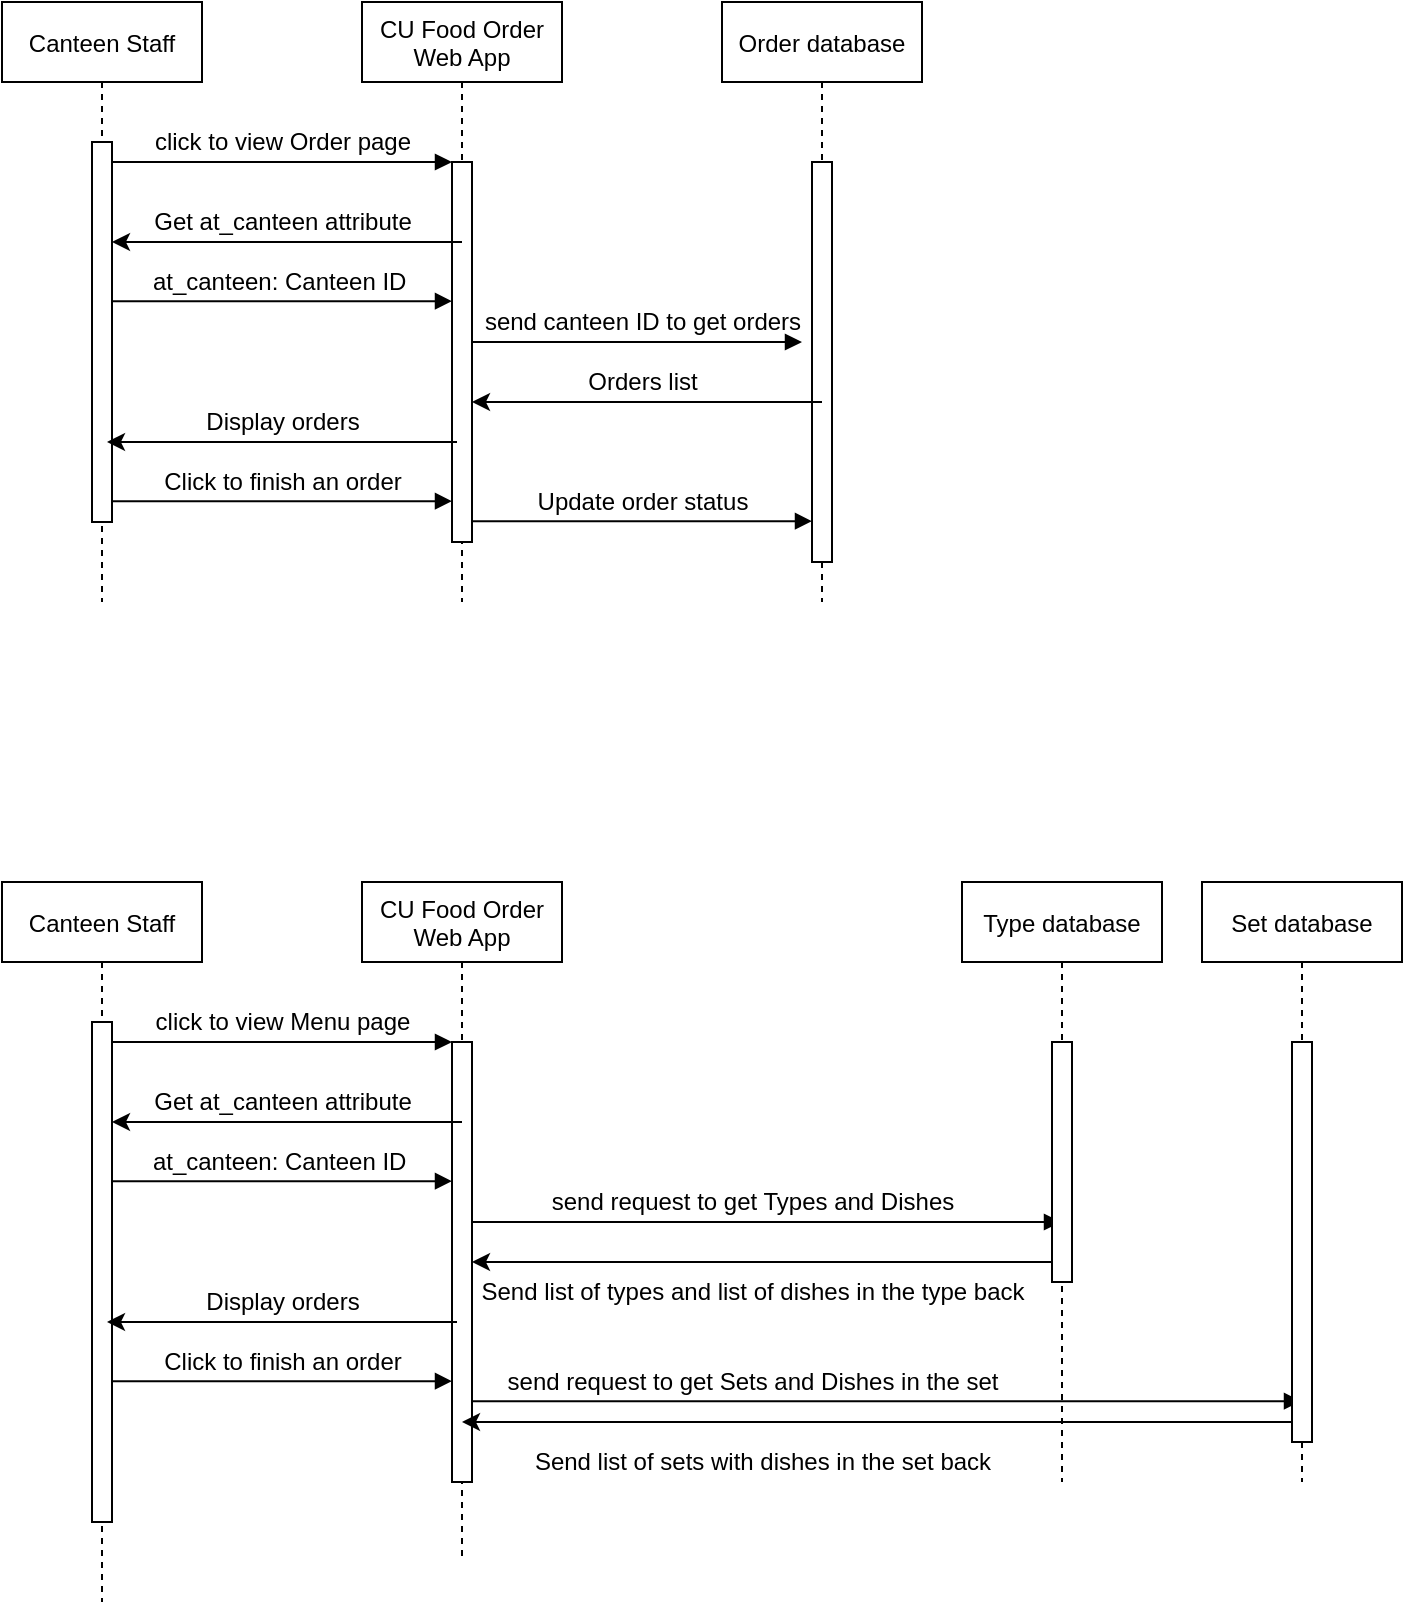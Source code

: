 <mxfile version="17.5.1" type="github">
  <diagram id="JyH9dKXLlh4wl-Uolb7m" name="Page-1">
    <mxGraphModel dx="1248" dy="619" grid="1" gridSize="10" guides="1" tooltips="1" connect="1" arrows="1" fold="1" page="1" pageScale="1" pageWidth="850" pageHeight="1100" math="0" shadow="0">
      <root>
        <mxCell id="0" />
        <mxCell id="1" parent="0" />
        <mxCell id="SsQwXliOyGbZY1lNXIvn-25" value="" style="verticalAlign=bottom;endArrow=block;entryX=0;entryY=0;shadow=0;strokeWidth=1;" edge="1" parent="1">
          <mxGeometry relative="1" as="geometry">
            <mxPoint x="350" y="250.0" as="sourcePoint" />
            <mxPoint x="520" y="250.0" as="targetPoint" />
          </mxGeometry>
        </mxCell>
        <mxCell id="SsQwXliOyGbZY1lNXIvn-1" value="Canteen Staff" style="shape=umlLifeline;perimeter=lifelinePerimeter;container=1;collapsible=0;recursiveResize=0;rounded=0;shadow=0;strokeWidth=1;" vertex="1" parent="1">
          <mxGeometry x="120" y="80" width="100" height="300" as="geometry" />
        </mxCell>
        <mxCell id="SsQwXliOyGbZY1lNXIvn-2" value="" style="points=[];perimeter=orthogonalPerimeter;rounded=0;shadow=0;strokeWidth=1;" vertex="1" parent="SsQwXliOyGbZY1lNXIvn-1">
          <mxGeometry x="45" y="70" width="10" height="190" as="geometry" />
        </mxCell>
        <mxCell id="SsQwXliOyGbZY1lNXIvn-5" value="CU Food Order&#xa;Web App" style="shape=umlLifeline;perimeter=lifelinePerimeter;container=1;collapsible=0;recursiveResize=0;rounded=0;shadow=0;strokeWidth=1;" vertex="1" parent="1">
          <mxGeometry x="300" y="80" width="100" height="300" as="geometry" />
        </mxCell>
        <mxCell id="SsQwXliOyGbZY1lNXIvn-6" value="" style="points=[];perimeter=orthogonalPerimeter;rounded=0;shadow=0;strokeWidth=1;" vertex="1" parent="SsQwXliOyGbZY1lNXIvn-5">
          <mxGeometry x="45" y="80" width="10" height="190" as="geometry" />
        </mxCell>
        <mxCell id="SsQwXliOyGbZY1lNXIvn-39" value="" style="verticalAlign=bottom;endArrow=block;entryX=0;entryY=0;shadow=0;strokeWidth=1;" edge="1" parent="SsQwXliOyGbZY1lNXIvn-5">
          <mxGeometry relative="1" as="geometry">
            <mxPoint x="-125" y="249.58" as="sourcePoint" />
            <mxPoint x="45" y="249.58" as="targetPoint" />
          </mxGeometry>
        </mxCell>
        <mxCell id="SsQwXliOyGbZY1lNXIvn-40" value="Click to finish an order" style="text;html=1;align=center;verticalAlign=middle;resizable=0;points=[];autosize=1;strokeColor=none;fillColor=none;" vertex="1" parent="SsQwXliOyGbZY1lNXIvn-5">
          <mxGeometry x="-105" y="230" width="130" height="20" as="geometry" />
        </mxCell>
        <mxCell id="SsQwXliOyGbZY1lNXIvn-8" value="" style="verticalAlign=bottom;endArrow=block;entryX=0;entryY=0;shadow=0;strokeWidth=1;" edge="1" parent="1" source="SsQwXliOyGbZY1lNXIvn-2" target="SsQwXliOyGbZY1lNXIvn-6">
          <mxGeometry relative="1" as="geometry">
            <mxPoint x="275" y="160" as="sourcePoint" />
          </mxGeometry>
        </mxCell>
        <mxCell id="SsQwXliOyGbZY1lNXIvn-21" value="Order database" style="shape=umlLifeline;perimeter=lifelinePerimeter;container=1;collapsible=0;recursiveResize=0;rounded=0;shadow=0;strokeWidth=1;" vertex="1" parent="1">
          <mxGeometry x="480" y="80" width="100" height="300" as="geometry" />
        </mxCell>
        <mxCell id="SsQwXliOyGbZY1lNXIvn-22" value="" style="points=[];perimeter=orthogonalPerimeter;rounded=0;shadow=0;strokeWidth=1;" vertex="1" parent="SsQwXliOyGbZY1lNXIvn-21">
          <mxGeometry x="45" y="80" width="10" height="200" as="geometry" />
        </mxCell>
        <mxCell id="SsQwXliOyGbZY1lNXIvn-35" value="" style="endArrow=classic;html=1;rounded=0;" edge="1" parent="SsQwXliOyGbZY1lNXIvn-21">
          <mxGeometry width="50" height="50" relative="1" as="geometry">
            <mxPoint x="50" y="200" as="sourcePoint" />
            <mxPoint x="-125" y="200" as="targetPoint" />
            <Array as="points">
              <mxPoint x="10" y="200" />
              <mxPoint x="-40" y="200" />
            </Array>
          </mxGeometry>
        </mxCell>
        <mxCell id="SsQwXliOyGbZY1lNXIvn-24" value="click to view Order page" style="text;html=1;align=center;verticalAlign=middle;resizable=0;points=[];autosize=1;strokeColor=none;fillColor=none;" vertex="1" parent="1">
          <mxGeometry x="190" y="140" width="140" height="20" as="geometry" />
        </mxCell>
        <mxCell id="SsQwXliOyGbZY1lNXIvn-26" value="send canteen ID to get orders" style="text;html=1;align=center;verticalAlign=middle;resizable=0;points=[];autosize=1;strokeColor=none;fillColor=none;" vertex="1" parent="1">
          <mxGeometry x="355" y="230" width="170" height="20" as="geometry" />
        </mxCell>
        <mxCell id="SsQwXliOyGbZY1lNXIvn-28" value="" style="endArrow=classic;html=1;rounded=0;" edge="1" parent="1" target="SsQwXliOyGbZY1lNXIvn-2">
          <mxGeometry width="50" height="50" relative="1" as="geometry">
            <mxPoint x="350" y="200" as="sourcePoint" />
            <mxPoint x="350" y="180" as="targetPoint" />
            <Array as="points">
              <mxPoint x="310" y="200" />
              <mxPoint x="260" y="200" />
            </Array>
          </mxGeometry>
        </mxCell>
        <mxCell id="SsQwXliOyGbZY1lNXIvn-29" value="Get at_canteen attribute" style="text;html=1;align=center;verticalAlign=middle;resizable=0;points=[];autosize=1;strokeColor=none;fillColor=none;" vertex="1" parent="1">
          <mxGeometry x="190" y="180" width="140" height="20" as="geometry" />
        </mxCell>
        <mxCell id="SsQwXliOyGbZY1lNXIvn-30" value="" style="verticalAlign=bottom;endArrow=block;entryX=0;entryY=0;shadow=0;strokeWidth=1;" edge="1" parent="1">
          <mxGeometry relative="1" as="geometry">
            <mxPoint x="175" y="229.58" as="sourcePoint" />
            <mxPoint x="345" y="229.58" as="targetPoint" />
          </mxGeometry>
        </mxCell>
        <mxCell id="SsQwXliOyGbZY1lNXIvn-32" value="at_canteen: Canteen ID&amp;nbsp;" style="text;html=1;align=center;verticalAlign=middle;resizable=0;points=[];autosize=1;strokeColor=none;fillColor=none;" vertex="1" parent="1">
          <mxGeometry x="185" y="210" width="150" height="20" as="geometry" />
        </mxCell>
        <mxCell id="SsQwXliOyGbZY1lNXIvn-36" value="Orders list" style="text;html=1;align=center;verticalAlign=middle;resizable=0;points=[];autosize=1;strokeColor=none;fillColor=none;" vertex="1" parent="1">
          <mxGeometry x="405" y="260" width="70" height="20" as="geometry" />
        </mxCell>
        <mxCell id="SsQwXliOyGbZY1lNXIvn-37" value="" style="endArrow=classic;html=1;rounded=0;" edge="1" parent="1">
          <mxGeometry width="50" height="50" relative="1" as="geometry">
            <mxPoint x="347.5" y="300" as="sourcePoint" />
            <mxPoint x="172.5" y="300" as="targetPoint" />
            <Array as="points">
              <mxPoint x="307.5" y="300" />
              <mxPoint x="257.5" y="300" />
            </Array>
          </mxGeometry>
        </mxCell>
        <mxCell id="SsQwXliOyGbZY1lNXIvn-38" value="Display orders" style="text;html=1;align=center;verticalAlign=middle;resizable=0;points=[];autosize=1;strokeColor=none;fillColor=none;" vertex="1" parent="1">
          <mxGeometry x="215" y="280" width="90" height="20" as="geometry" />
        </mxCell>
        <mxCell id="SsQwXliOyGbZY1lNXIvn-41" value="" style="verticalAlign=bottom;endArrow=block;entryX=0;entryY=0;shadow=0;strokeWidth=1;" edge="1" parent="1">
          <mxGeometry relative="1" as="geometry">
            <mxPoint x="355" y="339.58" as="sourcePoint" />
            <mxPoint x="525" y="339.58" as="targetPoint" />
          </mxGeometry>
        </mxCell>
        <mxCell id="SsQwXliOyGbZY1lNXIvn-42" value="Update order status" style="text;html=1;align=center;verticalAlign=middle;resizable=0;points=[];autosize=1;strokeColor=none;fillColor=none;" vertex="1" parent="1">
          <mxGeometry x="380" y="320" width="120" height="20" as="geometry" />
        </mxCell>
        <mxCell id="SsQwXliOyGbZY1lNXIvn-43" value="" style="verticalAlign=bottom;endArrow=block;shadow=0;strokeWidth=1;" edge="1" parent="1" target="SsQwXliOyGbZY1lNXIvn-65">
          <mxGeometry relative="1" as="geometry">
            <mxPoint x="350" y="690.0" as="sourcePoint" />
            <mxPoint x="520" y="690.0" as="targetPoint" />
          </mxGeometry>
        </mxCell>
        <mxCell id="SsQwXliOyGbZY1lNXIvn-44" value="Canteen Staff" style="shape=umlLifeline;perimeter=lifelinePerimeter;container=1;collapsible=0;recursiveResize=0;rounded=0;shadow=0;strokeWidth=1;" vertex="1" parent="1">
          <mxGeometry x="120" y="520" width="100" height="360" as="geometry" />
        </mxCell>
        <mxCell id="SsQwXliOyGbZY1lNXIvn-45" value="" style="points=[];perimeter=orthogonalPerimeter;rounded=0;shadow=0;strokeWidth=1;" vertex="1" parent="SsQwXliOyGbZY1lNXIvn-44">
          <mxGeometry x="45" y="70" width="10" height="250" as="geometry" />
        </mxCell>
        <mxCell id="SsQwXliOyGbZY1lNXIvn-46" value="CU Food Order&#xa;Web App" style="shape=umlLifeline;perimeter=lifelinePerimeter;container=1;collapsible=0;recursiveResize=0;rounded=0;shadow=0;strokeWidth=1;" vertex="1" parent="1">
          <mxGeometry x="300" y="520" width="100" height="340" as="geometry" />
        </mxCell>
        <mxCell id="SsQwXliOyGbZY1lNXIvn-47" value="" style="points=[];perimeter=orthogonalPerimeter;rounded=0;shadow=0;strokeWidth=1;" vertex="1" parent="SsQwXliOyGbZY1lNXIvn-46">
          <mxGeometry x="45" y="80" width="10" height="220" as="geometry" />
        </mxCell>
        <mxCell id="SsQwXliOyGbZY1lNXIvn-48" value="" style="verticalAlign=bottom;endArrow=block;entryX=0;entryY=0;shadow=0;strokeWidth=1;" edge="1" parent="SsQwXliOyGbZY1lNXIvn-46">
          <mxGeometry relative="1" as="geometry">
            <mxPoint x="-125" y="249.58" as="sourcePoint" />
            <mxPoint x="45" y="249.58" as="targetPoint" />
          </mxGeometry>
        </mxCell>
        <mxCell id="SsQwXliOyGbZY1lNXIvn-49" value="Click to finish an order" style="text;html=1;align=center;verticalAlign=middle;resizable=0;points=[];autosize=1;strokeColor=none;fillColor=none;" vertex="1" parent="SsQwXliOyGbZY1lNXIvn-46">
          <mxGeometry x="-105" y="230" width="130" height="20" as="geometry" />
        </mxCell>
        <mxCell id="SsQwXliOyGbZY1lNXIvn-71" value="" style="endArrow=classic;html=1;rounded=0;" edge="1" parent="SsQwXliOyGbZY1lNXIvn-46" source="SsQwXliOyGbZY1lNXIvn-65">
          <mxGeometry width="50" height="50" relative="1" as="geometry">
            <mxPoint x="230" y="190" as="sourcePoint" />
            <mxPoint x="55" y="190" as="targetPoint" />
            <Array as="points">
              <mxPoint x="190" y="190" />
              <mxPoint x="140" y="190" />
            </Array>
          </mxGeometry>
        </mxCell>
        <mxCell id="SsQwXliOyGbZY1lNXIvn-50" value="" style="verticalAlign=bottom;endArrow=block;entryX=0;entryY=0;shadow=0;strokeWidth=1;" edge="1" parent="1" source="SsQwXliOyGbZY1lNXIvn-45" target="SsQwXliOyGbZY1lNXIvn-47">
          <mxGeometry relative="1" as="geometry">
            <mxPoint x="275" y="600" as="sourcePoint" />
          </mxGeometry>
        </mxCell>
        <mxCell id="SsQwXliOyGbZY1lNXIvn-54" value="click to view Menu page" style="text;html=1;align=center;verticalAlign=middle;resizable=0;points=[];autosize=1;strokeColor=none;fillColor=none;" vertex="1" parent="1">
          <mxGeometry x="190" y="580" width="140" height="20" as="geometry" />
        </mxCell>
        <mxCell id="SsQwXliOyGbZY1lNXIvn-55" value="send request to get Types and Dishes" style="text;html=1;align=center;verticalAlign=middle;resizable=0;points=[];autosize=1;strokeColor=none;fillColor=none;" vertex="1" parent="1">
          <mxGeometry x="385" y="670" width="220" height="20" as="geometry" />
        </mxCell>
        <mxCell id="SsQwXliOyGbZY1lNXIvn-56" value="" style="endArrow=classic;html=1;rounded=0;" edge="1" parent="1" target="SsQwXliOyGbZY1lNXIvn-45">
          <mxGeometry width="50" height="50" relative="1" as="geometry">
            <mxPoint x="350" y="640" as="sourcePoint" />
            <mxPoint x="350" y="620" as="targetPoint" />
            <Array as="points">
              <mxPoint x="310" y="640" />
              <mxPoint x="260" y="640" />
            </Array>
          </mxGeometry>
        </mxCell>
        <mxCell id="SsQwXliOyGbZY1lNXIvn-57" value="Get at_canteen attribute" style="text;html=1;align=center;verticalAlign=middle;resizable=0;points=[];autosize=1;strokeColor=none;fillColor=none;" vertex="1" parent="1">
          <mxGeometry x="190" y="620" width="140" height="20" as="geometry" />
        </mxCell>
        <mxCell id="SsQwXliOyGbZY1lNXIvn-58" value="" style="verticalAlign=bottom;endArrow=block;entryX=0;entryY=0;shadow=0;strokeWidth=1;" edge="1" parent="1">
          <mxGeometry relative="1" as="geometry">
            <mxPoint x="175" y="669.58" as="sourcePoint" />
            <mxPoint x="345" y="669.58" as="targetPoint" />
          </mxGeometry>
        </mxCell>
        <mxCell id="SsQwXliOyGbZY1lNXIvn-59" value="at_canteen: Canteen ID&amp;nbsp;" style="text;html=1;align=center;verticalAlign=middle;resizable=0;points=[];autosize=1;strokeColor=none;fillColor=none;" vertex="1" parent="1">
          <mxGeometry x="185" y="650" width="150" height="20" as="geometry" />
        </mxCell>
        <mxCell id="SsQwXliOyGbZY1lNXIvn-61" value="" style="endArrow=classic;html=1;rounded=0;" edge="1" parent="1">
          <mxGeometry width="50" height="50" relative="1" as="geometry">
            <mxPoint x="347.5" y="740" as="sourcePoint" />
            <mxPoint x="172.5" y="740" as="targetPoint" />
            <Array as="points">
              <mxPoint x="307.5" y="740" />
              <mxPoint x="257.5" y="740" />
            </Array>
          </mxGeometry>
        </mxCell>
        <mxCell id="SsQwXliOyGbZY1lNXIvn-62" value="Display orders" style="text;html=1;align=center;verticalAlign=middle;resizable=0;points=[];autosize=1;strokeColor=none;fillColor=none;" vertex="1" parent="1">
          <mxGeometry x="215" y="720" width="90" height="20" as="geometry" />
        </mxCell>
        <mxCell id="SsQwXliOyGbZY1lNXIvn-63" value="" style="verticalAlign=bottom;endArrow=block;shadow=0;strokeWidth=1;" edge="1" parent="1" target="SsQwXliOyGbZY1lNXIvn-68">
          <mxGeometry relative="1" as="geometry">
            <mxPoint x="355" y="779.58" as="sourcePoint" />
            <mxPoint x="525" y="779.58" as="targetPoint" />
          </mxGeometry>
        </mxCell>
        <mxCell id="SsQwXliOyGbZY1lNXIvn-65" value="Type database" style="shape=umlLifeline;perimeter=lifelinePerimeter;container=1;collapsible=0;recursiveResize=0;rounded=0;shadow=0;strokeWidth=1;" vertex="1" parent="1">
          <mxGeometry x="600" y="520" width="100" height="300" as="geometry" />
        </mxCell>
        <mxCell id="SsQwXliOyGbZY1lNXIvn-66" value="" style="points=[];perimeter=orthogonalPerimeter;rounded=0;shadow=0;strokeWidth=1;" vertex="1" parent="SsQwXliOyGbZY1lNXIvn-65">
          <mxGeometry x="45" y="80" width="10" height="120" as="geometry" />
        </mxCell>
        <mxCell id="SsQwXliOyGbZY1lNXIvn-76" value="" style="endArrow=classic;html=1;rounded=0;" edge="1" parent="SsQwXliOyGbZY1lNXIvn-65" target="SsQwXliOyGbZY1lNXIvn-46">
          <mxGeometry width="50" height="50" relative="1" as="geometry">
            <mxPoint x="165" y="270" as="sourcePoint" />
            <mxPoint x="-129.5" y="270" as="targetPoint" />
            <Array as="points">
              <mxPoint x="5.5" y="270" />
              <mxPoint x="-44.5" y="270" />
            </Array>
          </mxGeometry>
        </mxCell>
        <mxCell id="SsQwXliOyGbZY1lNXIvn-68" value="Set database" style="shape=umlLifeline;perimeter=lifelinePerimeter;container=1;collapsible=0;recursiveResize=0;rounded=0;shadow=0;strokeWidth=1;" vertex="1" parent="1">
          <mxGeometry x="720" y="520" width="100" height="300" as="geometry" />
        </mxCell>
        <mxCell id="SsQwXliOyGbZY1lNXIvn-69" value="" style="points=[];perimeter=orthogonalPerimeter;rounded=0;shadow=0;strokeWidth=1;" vertex="1" parent="SsQwXliOyGbZY1lNXIvn-68">
          <mxGeometry x="45" y="80" width="10" height="200" as="geometry" />
        </mxCell>
        <mxCell id="SsQwXliOyGbZY1lNXIvn-72" value="Send list of types and list of dishes in the type back" style="text;html=1;align=center;verticalAlign=middle;resizable=0;points=[];autosize=1;strokeColor=none;fillColor=none;" vertex="1" parent="1">
          <mxGeometry x="350" y="715" width="290" height="20" as="geometry" />
        </mxCell>
        <mxCell id="SsQwXliOyGbZY1lNXIvn-75" value="send request to get Sets and Dishes in the set" style="text;html=1;align=center;verticalAlign=middle;resizable=0;points=[];autosize=1;strokeColor=none;fillColor=none;" vertex="1" parent="1">
          <mxGeometry x="365" y="760" width="260" height="20" as="geometry" />
        </mxCell>
        <mxCell id="SsQwXliOyGbZY1lNXIvn-77" value="Send list of sets with dishes in the set back" style="text;html=1;align=center;verticalAlign=middle;resizable=0;points=[];autosize=1;strokeColor=none;fillColor=none;" vertex="1" parent="1">
          <mxGeometry x="380" y="800" width="240" height="20" as="geometry" />
        </mxCell>
      </root>
    </mxGraphModel>
  </diagram>
</mxfile>
